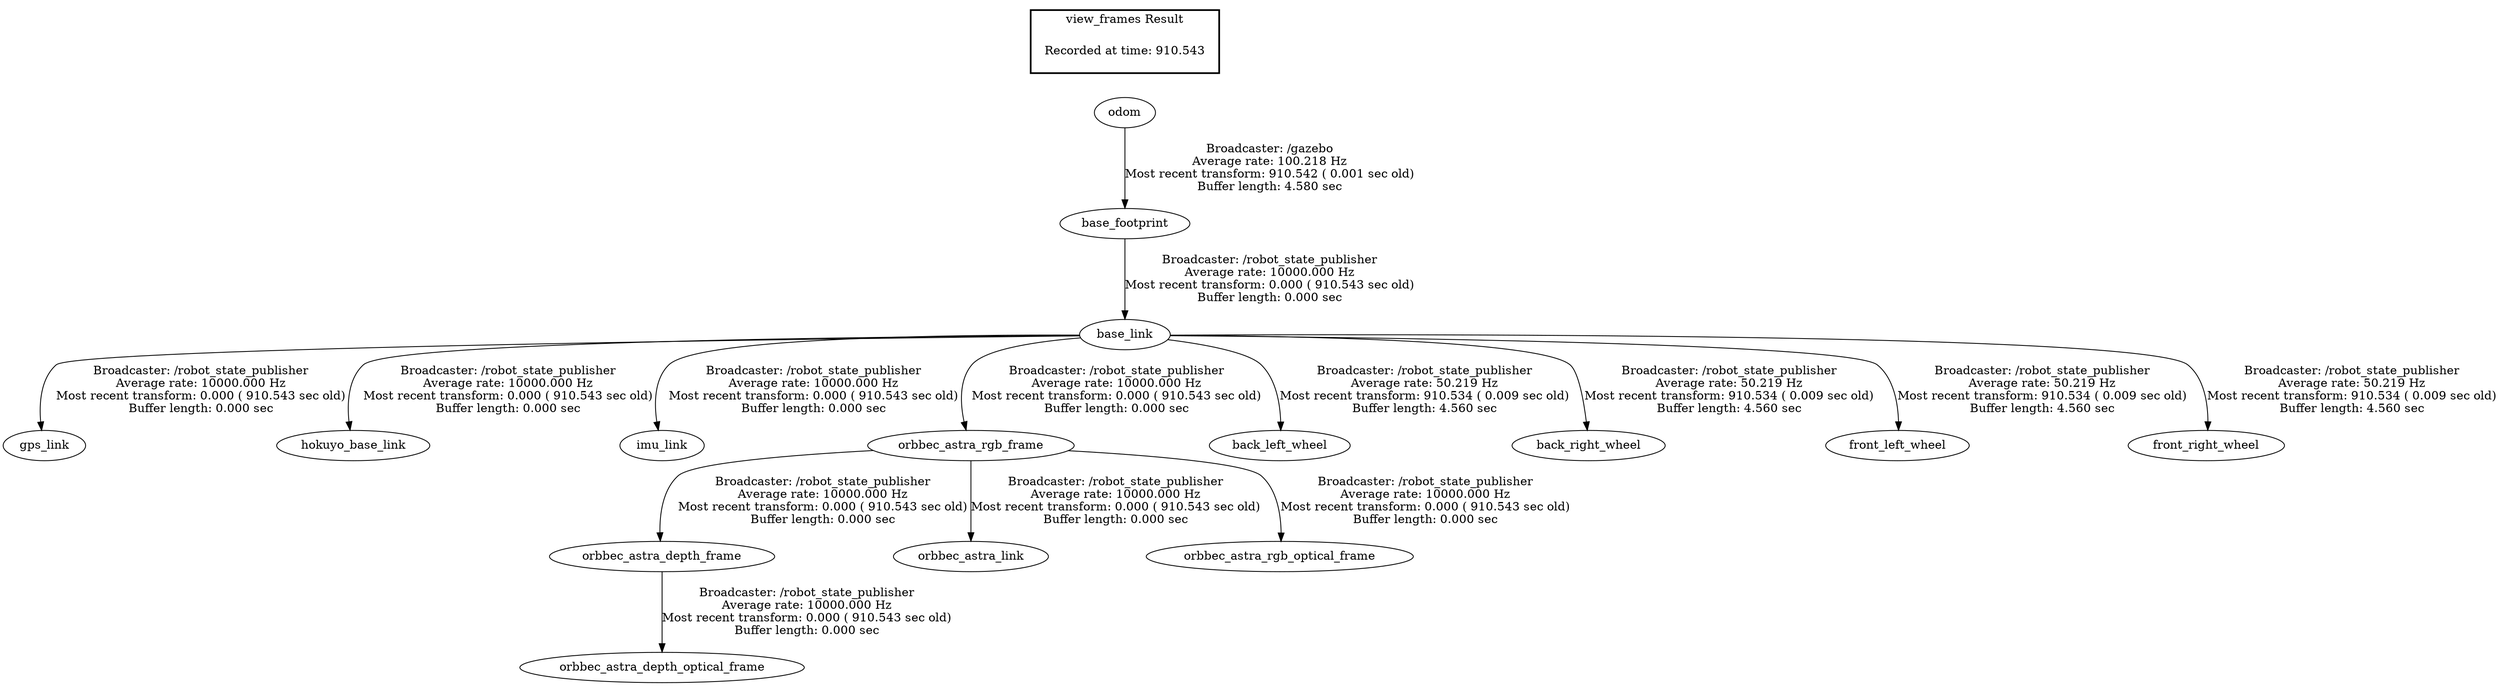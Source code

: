 digraph G {
"base_footprint" -> "base_link"[label="Broadcaster: /robot_state_publisher\nAverage rate: 10000.000 Hz\nMost recent transform: 0.000 ( 910.543 sec old)\nBuffer length: 0.000 sec\n"];
"odom" -> "base_footprint"[label="Broadcaster: /gazebo\nAverage rate: 100.218 Hz\nMost recent transform: 910.542 ( 0.001 sec old)\nBuffer length: 4.580 sec\n"];
"base_link" -> "gps_link"[label="Broadcaster: /robot_state_publisher\nAverage rate: 10000.000 Hz\nMost recent transform: 0.000 ( 910.543 sec old)\nBuffer length: 0.000 sec\n"];
"base_link" -> "hokuyo_base_link"[label="Broadcaster: /robot_state_publisher\nAverage rate: 10000.000 Hz\nMost recent transform: 0.000 ( 910.543 sec old)\nBuffer length: 0.000 sec\n"];
"base_link" -> "imu_link"[label="Broadcaster: /robot_state_publisher\nAverage rate: 10000.000 Hz\nMost recent transform: 0.000 ( 910.543 sec old)\nBuffer length: 0.000 sec\n"];
"orbbec_astra_rgb_frame" -> "orbbec_astra_depth_frame"[label="Broadcaster: /robot_state_publisher\nAverage rate: 10000.000 Hz\nMost recent transform: 0.000 ( 910.543 sec old)\nBuffer length: 0.000 sec\n"];
"base_link" -> "orbbec_astra_rgb_frame"[label="Broadcaster: /robot_state_publisher\nAverage rate: 10000.000 Hz\nMost recent transform: 0.000 ( 910.543 sec old)\nBuffer length: 0.000 sec\n"];
"orbbec_astra_depth_frame" -> "orbbec_astra_depth_optical_frame"[label="Broadcaster: /robot_state_publisher\nAverage rate: 10000.000 Hz\nMost recent transform: 0.000 ( 910.543 sec old)\nBuffer length: 0.000 sec\n"];
"orbbec_astra_rgb_frame" -> "orbbec_astra_link"[label="Broadcaster: /robot_state_publisher\nAverage rate: 10000.000 Hz\nMost recent transform: 0.000 ( 910.543 sec old)\nBuffer length: 0.000 sec\n"];
"orbbec_astra_rgb_frame" -> "orbbec_astra_rgb_optical_frame"[label="Broadcaster: /robot_state_publisher\nAverage rate: 10000.000 Hz\nMost recent transform: 0.000 ( 910.543 sec old)\nBuffer length: 0.000 sec\n"];
"base_link" -> "back_left_wheel"[label="Broadcaster: /robot_state_publisher\nAverage rate: 50.219 Hz\nMost recent transform: 910.534 ( 0.009 sec old)\nBuffer length: 4.560 sec\n"];
"base_link" -> "back_right_wheel"[label="Broadcaster: /robot_state_publisher\nAverage rate: 50.219 Hz\nMost recent transform: 910.534 ( 0.009 sec old)\nBuffer length: 4.560 sec\n"];
"base_link" -> "front_left_wheel"[label="Broadcaster: /robot_state_publisher\nAverage rate: 50.219 Hz\nMost recent transform: 910.534 ( 0.009 sec old)\nBuffer length: 4.560 sec\n"];
"base_link" -> "front_right_wheel"[label="Broadcaster: /robot_state_publisher\nAverage rate: 50.219 Hz\nMost recent transform: 910.534 ( 0.009 sec old)\nBuffer length: 4.560 sec\n"];
edge [style=invis];
 subgraph cluster_legend { style=bold; color=black; label ="view_frames Result";
"Recorded at time: 910.543"[ shape=plaintext ] ;
 }->"odom";
}